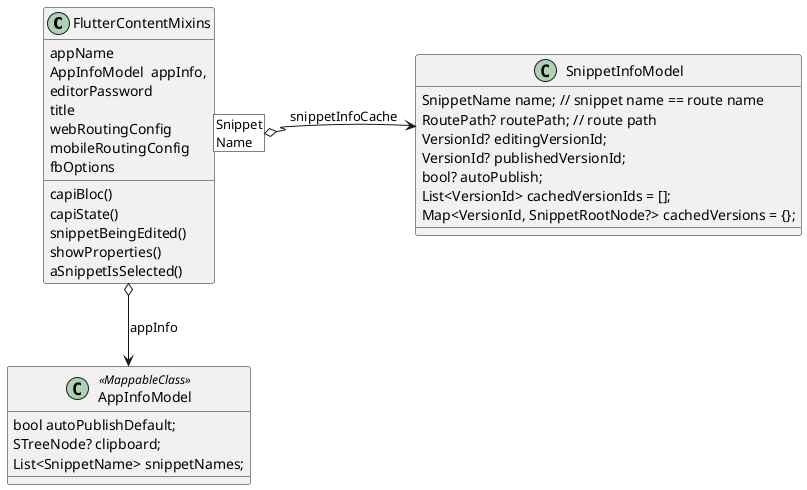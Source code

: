 @startuml

'https://plantuml.com/class-diagram

class FlutterContentMixins {
    appName
    AppInfoModel  appInfo,
    editorPassword
    title
    webRoutingConfig
    mobileRoutingConfig
    fbOptions
    capiBloc()
    capiState()
    snippetBeingEdited()
    showProperties()
    aSnippetIsSelected()
}

class AppInfoModel<<MappableClass>> {
    bool autoPublishDefault;
    STreeNode? clipboard;
    List<SnippetName> snippetNames;
}

class SnippetInfoModel {
    SnippetName name; // snippet name == route name
    RoutePath? routePath; // route path
    VersionId? editingVersionId;
    VersionId? publishedVersionId;
    bool? autoPublish;
    List<VersionId> cachedVersionIds = [];
    Map<VersionId, SnippetRootNode?> cachedVersions = {};
}


FlutterContentMixins o--> AppInfoModel : appInfo
FlutterContentMixins [Snippet\nName] o-r-> SnippetInfoModel : snippetInfoCache


@enduml
